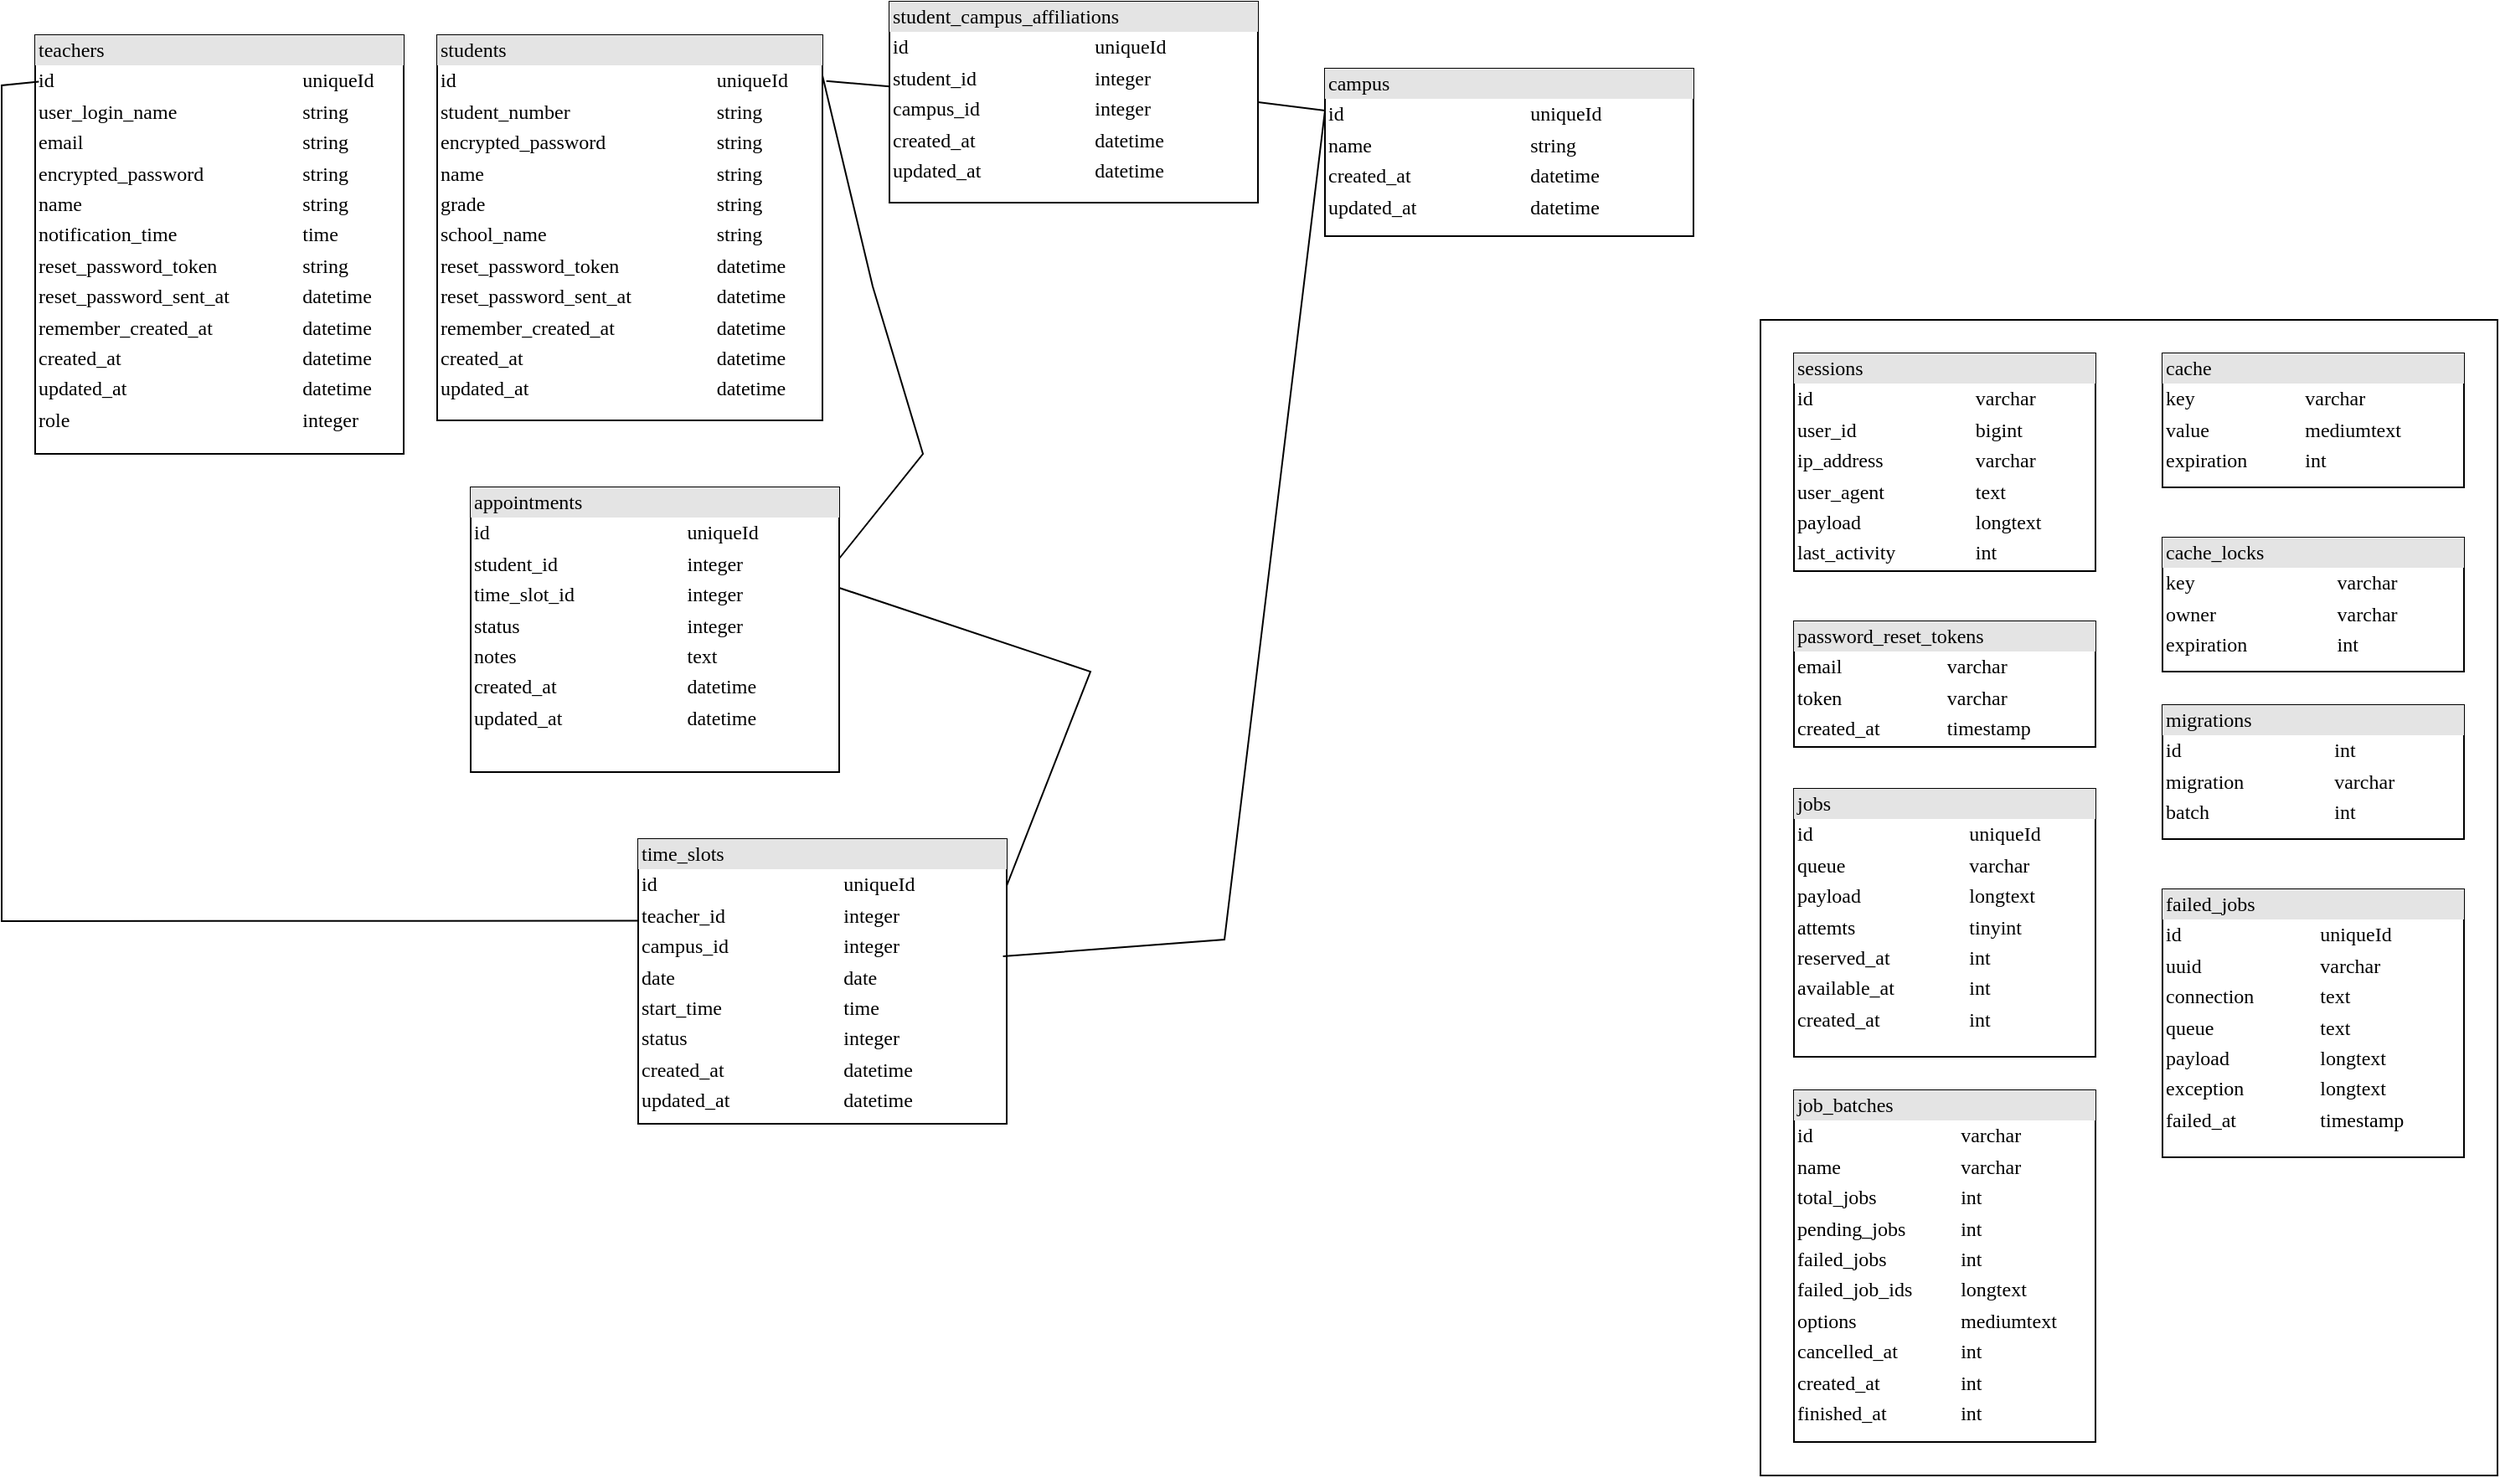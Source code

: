 <mxfile version="26.2.2">
  <diagram name="Page-1" id="2ca16b54-16f6-2749-3443-fa8db7711227">
    <mxGraphModel dx="1009" dy="1424" grid="1" gridSize="10" guides="1" tooltips="1" connect="1" arrows="1" fold="1" page="1" pageScale="1" pageWidth="1100" pageHeight="850" background="none" math="0" shadow="0">
      <root>
        <mxCell id="0" />
        <mxCell id="1" parent="0" />
        <mxCell id="vlwcs1LtYo-ECrCGJ1Sj-13" value="" style="rounded=0;whiteSpace=wrap;html=1;fillColor=none;" parent="1" vertex="1">
          <mxGeometry x="1120" y="20" width="440" height="690" as="geometry" />
        </mxCell>
        <mxCell id="2ed32ef02a7f4228-1" value="&lt;div style=&quot;box-sizing:border-box;width:100%;background:#e4e4e4;padding:2px;&quot;&gt;teachers&lt;/div&gt;&lt;table style=&quot;width:100%;font-size:1em;&quot; cellpadding=&quot;2&quot; cellspacing=&quot;0&quot;&gt;&lt;tbody&gt;&lt;tr&gt;&lt;td&gt;id&lt;/td&gt;&lt;td&gt;uniqueId&lt;/td&gt;&lt;/tr&gt;&lt;tr&gt;&lt;td&gt;user_login_name&lt;/td&gt;&lt;td&gt;string&lt;/td&gt;&lt;/tr&gt;&lt;tr&gt;&lt;td&gt;email&lt;/td&gt;&lt;td&gt;string&lt;/td&gt;&lt;/tr&gt;&lt;tr&gt;&lt;td&gt;encrypted_password&lt;/td&gt;&lt;td&gt;string&lt;/td&gt;&lt;/tr&gt;&lt;tr&gt;&lt;td&gt;name&lt;/td&gt;&lt;td&gt;string&lt;/td&gt;&lt;/tr&gt;&lt;tr&gt;&lt;td&gt;notification_time&lt;/td&gt;&lt;td&gt;time&lt;/td&gt;&lt;/tr&gt;&lt;tr&gt;&lt;td&gt;reset_password_token&lt;/td&gt;&lt;td&gt;string&lt;/td&gt;&lt;/tr&gt;&lt;tr&gt;&lt;td&gt;reset_password_sent_at&lt;/td&gt;&lt;td&gt;datetime&lt;/td&gt;&lt;/tr&gt;&lt;tr&gt;&lt;td&gt;remember_created_at&lt;/td&gt;&lt;td&gt;datetime&lt;/td&gt;&lt;/tr&gt;&lt;tr&gt;&lt;td&gt;created_at&lt;/td&gt;&lt;td&gt;datetime&lt;/td&gt;&lt;/tr&gt;&lt;tr&gt;&lt;td&gt;updated_at&lt;/td&gt;&lt;td&gt;datetime&lt;/td&gt;&lt;/tr&gt;&lt;tr&gt;&lt;td&gt;role&lt;/td&gt;&lt;td&gt;integer&lt;/td&gt;&lt;/tr&gt;&lt;/tbody&gt;&lt;/table&gt;" style="verticalAlign=top;align=left;overflow=fill;html=1;rounded=0;shadow=0;comic=0;labelBackgroundColor=none;strokeWidth=1;fontFamily=Verdana;fontSize=12" parent="1" vertex="1">
          <mxGeometry x="90" y="-150" width="220" height="250" as="geometry" />
        </mxCell>
        <mxCell id="2ed32ef02a7f4228-6" value="&lt;div style=&quot;box-sizing: border-box ; width: 100% ; background: #e4e4e4 ; padding: 2px&quot;&gt;jobs&lt;/div&gt;&lt;table style=&quot;width: 100% ; font-size: 1em&quot; cellpadding=&quot;2&quot; cellspacing=&quot;0&quot;&gt;&lt;tbody&gt;&lt;tr&gt;&lt;td&gt;id&lt;/td&gt;&lt;td&gt;uniqueId&lt;/td&gt;&lt;/tr&gt;&lt;tr&gt;&lt;td&gt;&lt;font style=&quot;color: rgb(0, 0, 0);&quot;&gt;queue&lt;/font&gt;&lt;/td&gt;&lt;td&gt;&lt;font style=&quot;color: rgb(0, 0, 0);&quot;&gt;varchar&lt;/font&gt;&lt;/td&gt;&lt;/tr&gt;&lt;tr&gt;&lt;td&gt;&lt;font style=&quot;color: rgb(0, 0, 0);&quot;&gt;payload&lt;/font&gt;&lt;/td&gt;&lt;td&gt;&lt;font style=&quot;color: rgb(0, 0, 0);&quot;&gt;longtext&lt;/font&gt;&lt;/td&gt;&lt;/tr&gt;&lt;tr&gt;&lt;td&gt;&lt;font style=&quot;color: rgb(0, 0, 0);&quot;&gt;attemts&lt;/font&gt;&lt;/td&gt;&lt;td&gt;&lt;font style=&quot;color: rgb(0, 0, 0);&quot;&gt;tinyint&amp;nbsp;&lt;/font&gt;&lt;/td&gt;&lt;/tr&gt;&lt;tr&gt;&lt;td&gt;reserved_at&lt;/td&gt;&lt;td&gt;int&lt;/td&gt;&lt;/tr&gt;&lt;tr&gt;&lt;td&gt;available_at&lt;/td&gt;&lt;td&gt;int&lt;/td&gt;&lt;/tr&gt;&lt;tr&gt;&lt;td&gt;created_at&lt;/td&gt;&lt;td&gt;int&lt;/td&gt;&lt;/tr&gt;&lt;tr&gt;&lt;td&gt;&lt;/td&gt;&lt;td&gt;&lt;br&gt;&lt;/td&gt;&lt;/tr&gt;&lt;/tbody&gt;&lt;/table&gt;" style="verticalAlign=top;align=left;overflow=fill;html=1;rounded=0;shadow=0;comic=0;labelBackgroundColor=none;strokeWidth=1;fontFamily=Verdana;fontSize=12" parent="1" vertex="1">
          <mxGeometry x="1140" y="300" width="180" height="160" as="geometry" />
        </mxCell>
        <mxCell id="2ed32ef02a7f4228-9" value="&lt;div style=&quot;box-sizing:border-box;width:100%;background:#e4e4e4;padding:2px;&quot;&gt;password_reset_tokens&lt;/div&gt;&lt;table style=&quot;width:100%;font-size:1em;&quot; cellpadding=&quot;2&quot; cellspacing=&quot;0&quot;&gt;&lt;tbody&gt;&lt;tr&gt;&lt;td&gt;email&lt;/td&gt;&lt;td&gt;varchar&lt;/td&gt;&lt;/tr&gt;&lt;tr&gt;&lt;td&gt;token&lt;/td&gt;&lt;td&gt;varchar&lt;/td&gt;&lt;/tr&gt;&lt;tr&gt;&lt;td&gt;created_at&lt;/td&gt;&lt;td&gt;timestamp&lt;/td&gt;&lt;/tr&gt;&lt;/tbody&gt;&lt;/table&gt;" style="verticalAlign=top;align=left;overflow=fill;html=1;rounded=0;shadow=0;comic=0;labelBackgroundColor=none;strokeWidth=1;fontFamily=Verdana;fontSize=12" parent="1" vertex="1">
          <mxGeometry x="1140" y="200" width="180" height="75" as="geometry" />
        </mxCell>
        <mxCell id="2ed32ef02a7f4228-10" value="&lt;div style=&quot;box-sizing: border-box ; width: 100% ; background: #e4e4e4 ; padding: 2px&quot;&gt;job_batches&lt;/div&gt;&lt;table style=&quot;width: 100% ; font-size: 1em&quot; cellpadding=&quot;2&quot; cellspacing=&quot;0&quot;&gt;&lt;tbody&gt;&lt;tr&gt;&lt;td&gt;id&lt;/td&gt;&lt;td&gt;varchar&lt;/td&gt;&lt;/tr&gt;&lt;tr&gt;&lt;td&gt;name&lt;/td&gt;&lt;td&gt;varchar&lt;/td&gt;&lt;/tr&gt;&lt;tr&gt;&lt;td&gt;total_jobs&lt;/td&gt;&lt;td&gt;int&lt;/td&gt;&lt;/tr&gt;&lt;tr&gt;&lt;td&gt;pending_jobs&lt;/td&gt;&lt;td&gt;int&lt;/td&gt;&lt;/tr&gt;&lt;tr&gt;&lt;td&gt;failed_jobs&lt;/td&gt;&lt;td&gt;int&lt;/td&gt;&lt;/tr&gt;&lt;tr&gt;&lt;td&gt;failed_job_ids&lt;/td&gt;&lt;td&gt;longtext&lt;/td&gt;&lt;/tr&gt;&lt;tr&gt;&lt;td&gt;options&lt;/td&gt;&lt;td&gt;mediumtext&lt;/td&gt;&lt;/tr&gt;&lt;tr&gt;&lt;td&gt;&lt;font style=&quot;color: rgb(0, 0, 0);&quot;&gt;cancelled_at&lt;/font&gt;&lt;/td&gt;&lt;td&gt;&lt;font style=&quot;color: rgb(0, 0, 0);&quot;&gt;int&lt;/font&gt;&lt;/td&gt;&lt;/tr&gt;&lt;tr&gt;&lt;td&gt;&lt;font style=&quot;color: rgb(0, 0, 0);&quot;&gt;created_at&lt;/font&gt;&lt;/td&gt;&lt;td&gt;&lt;font style=&quot;color: rgb(0, 0, 0);&quot;&gt;int&lt;/font&gt;&lt;/td&gt;&lt;/tr&gt;&lt;tr&gt;&lt;td&gt;&lt;font style=&quot;color: rgb(0, 0, 0);&quot;&gt;finished_at&lt;/font&gt;&lt;/td&gt;&lt;td&gt;&lt;font style=&quot;color: rgb(0, 0, 0);&quot;&gt;int&lt;/font&gt;&lt;/td&gt;&lt;/tr&gt;&lt;tr&gt;&lt;td&gt;&lt;br&gt;&lt;/td&gt;&lt;td&gt;&lt;br&gt;&lt;/td&gt;&lt;/tr&gt;&lt;tr&gt;&lt;td&gt;&lt;/td&gt;&lt;td&gt;&lt;br&gt;&lt;/td&gt;&lt;/tr&gt;&lt;/tbody&gt;&lt;/table&gt;" style="verticalAlign=top;align=left;overflow=fill;html=1;rounded=0;shadow=0;comic=0;labelBackgroundColor=none;strokeWidth=1;fontFamily=Verdana;fontSize=12" parent="1" vertex="1">
          <mxGeometry x="1140" y="480" width="180" height="210" as="geometry" />
        </mxCell>
        <mxCell id="2ed32ef02a7f4228-11" value="&lt;div style=&quot;box-sizing:border-box;width:100%;background:#e4e4e4;padding:2px;&quot;&gt;sessions&lt;/div&gt;&lt;table style=&quot;width:100%;font-size:1em;&quot; cellpadding=&quot;2&quot; cellspacing=&quot;0&quot;&gt;&lt;tbody&gt;&lt;tr&gt;&lt;td&gt;id&lt;/td&gt;&lt;td&gt;varchar&lt;/td&gt;&lt;/tr&gt;&lt;tr&gt;&lt;td&gt;user_id&lt;/td&gt;&lt;td&gt;bigint&lt;/td&gt;&lt;/tr&gt;&lt;tr&gt;&lt;td&gt;ip_address&lt;/td&gt;&lt;td&gt;varchar&lt;/td&gt;&lt;/tr&gt;&lt;tr&gt;&lt;td&gt;user_agent&lt;/td&gt;&lt;td&gt;text&lt;/td&gt;&lt;/tr&gt;&lt;tr&gt;&lt;td&gt;payload&lt;/td&gt;&lt;td&gt;longtext&lt;/td&gt;&lt;/tr&gt;&lt;tr&gt;&lt;td&gt;last_activity&lt;/td&gt;&lt;td&gt;int&lt;/td&gt;&lt;/tr&gt;&lt;/tbody&gt;&lt;/table&gt;" style="verticalAlign=top;align=left;overflow=fill;html=1;rounded=0;shadow=0;comic=0;labelBackgroundColor=none;strokeWidth=1;fontFamily=Verdana;fontSize=12" parent="1" vertex="1">
          <mxGeometry x="1140" y="40" width="180" height="130" as="geometry" />
        </mxCell>
        <mxCell id="vlwcs1LtYo-ECrCGJ1Sj-9" value="&lt;div style=&quot;box-sizing:border-box;width:100%;background:#e4e4e4;padding:2px;&quot;&gt;cache_locks&lt;/div&gt;&lt;table style=&quot;width:100%;font-size:1em;&quot; cellpadding=&quot;2&quot; cellspacing=&quot;0&quot;&gt;&lt;tbody&gt;&lt;tr&gt;&lt;td&gt;key&lt;/td&gt;&lt;td&gt;varchar&lt;/td&gt;&lt;/tr&gt;&lt;tr&gt;&lt;td&gt;owner&lt;/td&gt;&lt;td&gt;varchar&lt;/td&gt;&lt;/tr&gt;&lt;tr&gt;&lt;td&gt;expiration&lt;/td&gt;&lt;td&gt;int&lt;/td&gt;&lt;/tr&gt;&lt;tr&gt;&lt;td&gt;&lt;br&gt;&lt;/td&gt;&lt;td&gt;&lt;br&gt;&lt;/td&gt;&lt;/tr&gt;&lt;/tbody&gt;&lt;/table&gt;" style="verticalAlign=top;align=left;overflow=fill;html=1;rounded=0;shadow=0;comic=0;labelBackgroundColor=none;strokeWidth=1;fontFamily=Verdana;fontSize=12" parent="1" vertex="1">
          <mxGeometry x="1360" y="150" width="180" height="80" as="geometry" />
        </mxCell>
        <mxCell id="vlwcs1LtYo-ECrCGJ1Sj-10" value="&lt;div style=&quot;box-sizing:border-box;width:100%;background:#e4e4e4;padding:2px;&quot;&gt;migrations&lt;/div&gt;&lt;table style=&quot;width:100%;font-size:1em;&quot; cellpadding=&quot;2&quot; cellspacing=&quot;0&quot;&gt;&lt;tbody&gt;&lt;tr&gt;&lt;td&gt;id&lt;/td&gt;&lt;td&gt;int&lt;/td&gt;&lt;/tr&gt;&lt;tr&gt;&lt;td&gt;migration&lt;/td&gt;&lt;td&gt;varchar&lt;/td&gt;&lt;/tr&gt;&lt;tr&gt;&lt;td&gt;batch&lt;/td&gt;&lt;td&gt;int&lt;/td&gt;&lt;/tr&gt;&lt;tr&gt;&lt;td&gt;&lt;br&gt;&lt;/td&gt;&lt;td&gt;&lt;br&gt;&lt;/td&gt;&lt;/tr&gt;&lt;/tbody&gt;&lt;/table&gt;" style="verticalAlign=top;align=left;overflow=fill;html=1;rounded=0;shadow=0;comic=0;labelBackgroundColor=none;strokeWidth=1;fontFamily=Verdana;fontSize=12" parent="1" vertex="1">
          <mxGeometry x="1360" y="250" width="180" height="80" as="geometry" />
        </mxCell>
        <mxCell id="vlwcs1LtYo-ECrCGJ1Sj-11" value="&lt;div style=&quot;box-sizing:border-box;width:100%;background:#e4e4e4;padding:2px;&quot;&gt;cache&lt;/div&gt;&lt;table style=&quot;width:100%;font-size:1em;&quot; cellpadding=&quot;2&quot; cellspacing=&quot;0&quot;&gt;&lt;tbody&gt;&lt;tr&gt;&lt;td&gt;key&lt;/td&gt;&lt;td&gt;varchar&lt;/td&gt;&lt;/tr&gt;&lt;tr&gt;&lt;td&gt;value&lt;/td&gt;&lt;td&gt;mediumtext&lt;/td&gt;&lt;/tr&gt;&lt;tr&gt;&lt;td&gt;expiration&lt;/td&gt;&lt;td&gt;int&lt;/td&gt;&lt;/tr&gt;&lt;tr&gt;&lt;td&gt;&lt;br&gt;&lt;/td&gt;&lt;td&gt;&lt;br&gt;&lt;/td&gt;&lt;/tr&gt;&lt;/tbody&gt;&lt;/table&gt;" style="verticalAlign=top;align=left;overflow=fill;html=1;rounded=0;shadow=0;comic=0;labelBackgroundColor=none;strokeWidth=1;fontFamily=Verdana;fontSize=12" parent="1" vertex="1">
          <mxGeometry x="1360" y="40" width="180" height="80" as="geometry" />
        </mxCell>
        <mxCell id="vlwcs1LtYo-ECrCGJ1Sj-12" value="&lt;div style=&quot;box-sizing: border-box ; width: 100% ; background: #e4e4e4 ; padding: 2px&quot;&gt;failed_jobs&lt;/div&gt;&lt;table style=&quot;width: 100% ; font-size: 1em&quot; cellpadding=&quot;2&quot; cellspacing=&quot;0&quot;&gt;&lt;tbody&gt;&lt;tr&gt;&lt;td&gt;id&lt;/td&gt;&lt;td&gt;uniqueId&lt;/td&gt;&lt;/tr&gt;&lt;tr&gt;&lt;td&gt;&lt;font style=&quot;color: rgb(0, 0, 0);&quot;&gt;uuid&lt;/font&gt;&lt;/td&gt;&lt;td&gt;&lt;font style=&quot;color: rgb(0, 0, 0);&quot;&gt;varchar&lt;/font&gt;&lt;/td&gt;&lt;/tr&gt;&lt;tr&gt;&lt;td&gt;&lt;font style=&quot;color: rgb(0, 0, 0);&quot;&gt;connection&lt;/font&gt;&lt;/td&gt;&lt;td&gt;&lt;font style=&quot;color: rgb(0, 0, 0);&quot;&gt;text&lt;/font&gt;&lt;/td&gt;&lt;/tr&gt;&lt;tr&gt;&lt;td&gt;&lt;font style=&quot;color: rgb(0, 0, 0);&quot;&gt;queue&lt;/font&gt;&lt;/td&gt;&lt;td&gt;&lt;font style=&quot;color: rgb(0, 0, 0);&quot;&gt;text&amp;nbsp;&lt;/font&gt;&lt;/td&gt;&lt;/tr&gt;&lt;tr&gt;&lt;td&gt;&lt;font style=&quot;color: rgb(0, 0, 0);&quot;&gt;payload&lt;/font&gt;&lt;/td&gt;&lt;td&gt;&lt;font style=&quot;color: rgb(0, 0, 0);&quot;&gt;longtext&lt;/font&gt;&lt;/td&gt;&lt;/tr&gt;&lt;tr&gt;&lt;td&gt;exception&lt;/td&gt;&lt;td&gt;longtext&lt;/td&gt;&lt;/tr&gt;&lt;tr&gt;&lt;td&gt;failed_at&lt;/td&gt;&lt;td&gt;timestamp&lt;/td&gt;&lt;/tr&gt;&lt;tr&gt;&lt;td&gt;&lt;/td&gt;&lt;td&gt;&lt;br&gt;&lt;/td&gt;&lt;/tr&gt;&lt;/tbody&gt;&lt;/table&gt;" style="verticalAlign=top;align=left;overflow=fill;html=1;rounded=0;shadow=0;comic=0;labelBackgroundColor=none;strokeWidth=1;fontFamily=Verdana;fontSize=12" parent="1" vertex="1">
          <mxGeometry x="1360" y="360" width="180" height="160" as="geometry" />
        </mxCell>
        <mxCell id="jVbCdGCnXJ_HcHzwy0NM-1" value="&lt;div style=&quot;box-sizing:border-box;width:100%;background:#e4e4e4;padding:2px;&quot;&gt;students&lt;/div&gt;&lt;table style=&quot;width:100%;font-size:1em;&quot; cellpadding=&quot;2&quot; cellspacing=&quot;0&quot;&gt;&lt;tbody&gt;&lt;tr&gt;&lt;td&gt;id&lt;/td&gt;&lt;td&gt;uniqueId&lt;/td&gt;&lt;/tr&gt;&lt;tr&gt;&lt;td&gt;student_number&lt;/td&gt;&lt;td&gt;string&lt;/td&gt;&lt;/tr&gt;&lt;tr&gt;&lt;td&gt;encrypted_password&lt;/td&gt;&lt;td&gt;string&lt;/td&gt;&lt;/tr&gt;&lt;tr&gt;&lt;td&gt;name&lt;/td&gt;&lt;td&gt;string&lt;/td&gt;&lt;/tr&gt;&lt;tr&gt;&lt;td&gt;grade&lt;/td&gt;&lt;td&gt;string&lt;/td&gt;&lt;/tr&gt;&lt;tr&gt;&lt;td&gt;school_name&lt;/td&gt;&lt;td&gt;string&lt;/td&gt;&lt;/tr&gt;&lt;tr&gt;&lt;td&gt;reset_password_token&lt;/td&gt;&lt;td&gt;datetime&lt;/td&gt;&lt;/tr&gt;&lt;tr&gt;&lt;td&gt;reset_password_sent_at&lt;/td&gt;&lt;td&gt;datetime&lt;/td&gt;&lt;/tr&gt;&lt;tr&gt;&lt;td&gt;remember_created_at&lt;/td&gt;&lt;td&gt;datetime&lt;/td&gt;&lt;/tr&gt;&lt;tr&gt;&lt;td&gt;created_at&lt;/td&gt;&lt;td&gt;datetime&lt;/td&gt;&lt;/tr&gt;&lt;tr&gt;&lt;td&gt;updated_at&lt;/td&gt;&lt;td&gt;datetime&lt;/td&gt;&lt;/tr&gt;&lt;tr&gt;&lt;td&gt;&lt;br&gt;&lt;/td&gt;&lt;td&gt;&lt;br&gt;&lt;/td&gt;&lt;/tr&gt;&lt;/tbody&gt;&lt;/table&gt;" style="verticalAlign=top;align=left;overflow=fill;html=1;rounded=0;shadow=0;comic=0;labelBackgroundColor=none;strokeWidth=1;fontFamily=Verdana;fontSize=12" parent="1" vertex="1">
          <mxGeometry x="330" y="-150" width="230" height="230" as="geometry" />
        </mxCell>
        <mxCell id="jVbCdGCnXJ_HcHzwy0NM-3" value="&lt;div style=&quot;box-sizing:border-box;width:100%;background:#e4e4e4;padding:2px;&quot;&gt;campus&lt;/div&gt;&lt;table style=&quot;width:100%;font-size:1em;&quot; cellpadding=&quot;2&quot; cellspacing=&quot;0&quot;&gt;&lt;tbody&gt;&lt;tr&gt;&lt;td&gt;id&lt;/td&gt;&lt;td&gt;uniqueId&lt;/td&gt;&lt;/tr&gt;&lt;tr&gt;&lt;td&gt;name&lt;/td&gt;&lt;td&gt;string&lt;/td&gt;&lt;/tr&gt;&lt;tr&gt;&lt;td&gt;created_at&lt;/td&gt;&lt;td&gt;datetime&lt;/td&gt;&lt;/tr&gt;&lt;tr&gt;&lt;td&gt;updated_at&lt;/td&gt;&lt;td&gt;datetime&lt;/td&gt;&lt;/tr&gt;&lt;tr&gt;&lt;td&gt;&lt;br&gt;&lt;/td&gt;&lt;td&gt;&lt;br&gt;&lt;/td&gt;&lt;/tr&gt;&lt;/tbody&gt;&lt;/table&gt;" style="verticalAlign=top;align=left;overflow=fill;html=1;rounded=0;shadow=0;comic=0;labelBackgroundColor=none;strokeWidth=1;fontFamily=Verdana;fontSize=12" parent="1" vertex="1">
          <mxGeometry x="860" y="-130" width="220" height="100" as="geometry" />
        </mxCell>
        <mxCell id="yaveNnk7Gcpge8lr2oDQ-1" value="&lt;div style=&quot;box-sizing:border-box;width:100%;background:#e4e4e4;padding:2px;&quot;&gt;student_campus_affiliations&lt;/div&gt;&lt;table style=&quot;width:100%;font-size:1em;&quot; cellpadding=&quot;2&quot; cellspacing=&quot;0&quot;&gt;&lt;tbody&gt;&lt;tr&gt;&lt;td&gt;id&lt;/td&gt;&lt;td&gt;uniqueId&lt;/td&gt;&lt;/tr&gt;&lt;tr&gt;&lt;td&gt;student_id&lt;/td&gt;&lt;td&gt;integer&lt;/td&gt;&lt;/tr&gt;&lt;tr&gt;&lt;td&gt;campus_id&lt;/td&gt;&lt;td&gt;integer&lt;/td&gt;&lt;/tr&gt;&lt;tr&gt;&lt;td&gt;created_at&lt;/td&gt;&lt;td&gt;datetime&lt;/td&gt;&lt;/tr&gt;&lt;tr&gt;&lt;td&gt;updated_at&lt;/td&gt;&lt;td&gt;datetime&lt;/td&gt;&lt;/tr&gt;&lt;tr&gt;&lt;td&gt;&lt;br&gt;&lt;/td&gt;&lt;td&gt;&lt;br&gt;&lt;/td&gt;&lt;/tr&gt;&lt;/tbody&gt;&lt;/table&gt;" style="verticalAlign=top;align=left;overflow=fill;html=1;rounded=0;shadow=0;comic=0;labelBackgroundColor=none;strokeWidth=1;fontFamily=Verdana;fontSize=12" vertex="1" parent="1">
          <mxGeometry x="600" y="-170" width="220" height="120" as="geometry" />
        </mxCell>
        <mxCell id="yaveNnk7Gcpge8lr2oDQ-2" value="&lt;div style=&quot;box-sizing:border-box;width:100%;background:#e4e4e4;padding:2px;&quot;&gt;time_slots&lt;/div&gt;&lt;table style=&quot;width:100%;font-size:1em;&quot; cellpadding=&quot;2&quot; cellspacing=&quot;0&quot;&gt;&lt;tbody&gt;&lt;tr&gt;&lt;td&gt;id&lt;/td&gt;&lt;td&gt;uniqueId&lt;/td&gt;&lt;/tr&gt;&lt;tr&gt;&lt;td&gt;teacher_id&lt;/td&gt;&lt;td&gt;integer&lt;/td&gt;&lt;/tr&gt;&lt;tr&gt;&lt;td&gt;campus_id&lt;/td&gt;&lt;td&gt;integer&lt;/td&gt;&lt;/tr&gt;&lt;tr&gt;&lt;td&gt;date&lt;/td&gt;&lt;td&gt;date&lt;/td&gt;&lt;/tr&gt;&lt;tr&gt;&lt;td&gt;start_time&lt;/td&gt;&lt;td&gt;time&lt;/td&gt;&lt;/tr&gt;&lt;tr&gt;&lt;td&gt;status&lt;/td&gt;&lt;td&gt;integer&lt;/td&gt;&lt;/tr&gt;&lt;tr&gt;&lt;td&gt;created_at&lt;/td&gt;&lt;td&gt;datetime&lt;/td&gt;&lt;/tr&gt;&lt;tr&gt;&lt;td&gt;updated_at&lt;/td&gt;&lt;td&gt;datetime&lt;/td&gt;&lt;/tr&gt;&lt;/tbody&gt;&lt;/table&gt;" style="verticalAlign=top;align=left;overflow=fill;html=1;rounded=0;shadow=0;comic=0;labelBackgroundColor=none;strokeWidth=1;fontFamily=Verdana;fontSize=12" vertex="1" parent="1">
          <mxGeometry x="450" y="330" width="220" height="170" as="geometry" />
        </mxCell>
        <mxCell id="yaveNnk7Gcpge8lr2oDQ-3" value="" style="endArrow=none;html=1;rounded=0;exitX=1.01;exitY=0.119;exitDx=0;exitDy=0;exitPerimeter=0;" edge="1" parent="1" source="jVbCdGCnXJ_HcHzwy0NM-1" target="yaveNnk7Gcpge8lr2oDQ-1">
          <mxGeometry width="50" height="50" relative="1" as="geometry">
            <mxPoint x="540" y="-80" as="sourcePoint" />
            <mxPoint x="590" y="-130" as="targetPoint" />
          </mxGeometry>
        </mxCell>
        <mxCell id="yaveNnk7Gcpge8lr2oDQ-4" value="" style="endArrow=none;html=1;rounded=0;exitX=1;exitY=0.5;exitDx=0;exitDy=0;" edge="1" parent="1" source="yaveNnk7Gcpge8lr2oDQ-1">
          <mxGeometry width="50" height="50" relative="1" as="geometry">
            <mxPoint x="810" y="-55" as="sourcePoint" />
            <mxPoint x="860" y="-105" as="targetPoint" />
          </mxGeometry>
        </mxCell>
        <mxCell id="yaveNnk7Gcpge8lr2oDQ-6" value="" style="endArrow=none;html=1;rounded=0;entryX=0;entryY=0.25;entryDx=0;entryDy=0;exitX=0.99;exitY=0.412;exitDx=0;exitDy=0;exitPerimeter=0;" edge="1" parent="1" source="yaveNnk7Gcpge8lr2oDQ-2" target="jVbCdGCnXJ_HcHzwy0NM-3">
          <mxGeometry width="50" height="50" relative="1" as="geometry">
            <mxPoint x="680" y="170" as="sourcePoint" />
            <mxPoint x="730" y="120" as="targetPoint" />
            <Array as="points">
              <mxPoint x="800" y="390" />
            </Array>
          </mxGeometry>
        </mxCell>
        <mxCell id="yaveNnk7Gcpge8lr2oDQ-7" value="" style="endArrow=none;html=1;rounded=0;entryX=0.002;entryY=0.287;entryDx=0;entryDy=0;entryPerimeter=0;exitX=0.01;exitY=0.111;exitDx=0;exitDy=0;exitPerimeter=0;" edge="1" parent="1" source="2ed32ef02a7f4228-1" target="yaveNnk7Gcpge8lr2oDQ-2">
          <mxGeometry width="50" height="50" relative="1" as="geometry">
            <mxPoint x="300" y="240" as="sourcePoint" />
            <mxPoint x="350" y="190" as="targetPoint" />
            <Array as="points">
              <mxPoint x="70" y="-120" />
              <mxPoint x="70" y="10" />
              <mxPoint x="70" y="379" />
            </Array>
          </mxGeometry>
        </mxCell>
        <mxCell id="yaveNnk7Gcpge8lr2oDQ-8" value="&lt;div style=&quot;box-sizing:border-box;width:100%;background:#e4e4e4;padding:2px;&quot;&gt;appointments&lt;/div&gt;&lt;table style=&quot;width:100%;font-size:1em;&quot; cellpadding=&quot;2&quot; cellspacing=&quot;0&quot;&gt;&lt;tbody&gt;&lt;tr&gt;&lt;td&gt;id&lt;/td&gt;&lt;td&gt;uniqueId&lt;/td&gt;&lt;/tr&gt;&lt;tr&gt;&lt;td&gt;student_id&lt;/td&gt;&lt;td&gt;integer&lt;/td&gt;&lt;/tr&gt;&lt;tr&gt;&lt;td&gt;time_slot_id&lt;/td&gt;&lt;td&gt;integer&lt;/td&gt;&lt;/tr&gt;&lt;tr&gt;&lt;td&gt;status&lt;/td&gt;&lt;td&gt;integer&lt;/td&gt;&lt;/tr&gt;&lt;tr&gt;&lt;td&gt;notes&lt;/td&gt;&lt;td&gt;text&lt;/td&gt;&lt;/tr&gt;&lt;tr&gt;&lt;td&gt;created_at&lt;/td&gt;&lt;td&gt;datetime&lt;/td&gt;&lt;/tr&gt;&lt;tr&gt;&lt;td&gt;updated_at&lt;/td&gt;&lt;td&gt;datetime&lt;/td&gt;&lt;/tr&gt;&lt;/tbody&gt;&lt;/table&gt;" style="verticalAlign=top;align=left;overflow=fill;html=1;rounded=0;shadow=0;comic=0;labelBackgroundColor=none;strokeWidth=1;fontFamily=Verdana;fontSize=12" vertex="1" parent="1">
          <mxGeometry x="350" y="120" width="220" height="170" as="geometry" />
        </mxCell>
        <mxCell id="yaveNnk7Gcpge8lr2oDQ-9" value="" style="endArrow=none;html=1;rounded=0;exitX=1;exitY=0.25;exitDx=0;exitDy=0;entryX=1;entryY=0.105;entryDx=0;entryDy=0;entryPerimeter=0;" edge="1" parent="1" source="yaveNnk7Gcpge8lr2oDQ-8" target="jVbCdGCnXJ_HcHzwy0NM-1">
          <mxGeometry width="50" height="50" relative="1" as="geometry">
            <mxPoint x="570" y="170" as="sourcePoint" />
            <mxPoint x="620" y="120" as="targetPoint" />
            <Array as="points">
              <mxPoint x="620" y="100" />
              <mxPoint x="590" />
            </Array>
          </mxGeometry>
        </mxCell>
        <mxCell id="yaveNnk7Gcpge8lr2oDQ-10" value="" style="endArrow=none;html=1;rounded=0;entryX=1;entryY=0.164;entryDx=0;entryDy=0;entryPerimeter=0;" edge="1" parent="1" target="yaveNnk7Gcpge8lr2oDQ-2">
          <mxGeometry width="50" height="50" relative="1" as="geometry">
            <mxPoint x="570" y="180" as="sourcePoint" />
            <mxPoint x="620" y="130" as="targetPoint" />
            <Array as="points">
              <mxPoint x="720" y="230" />
            </Array>
          </mxGeometry>
        </mxCell>
      </root>
    </mxGraphModel>
  </diagram>
</mxfile>
